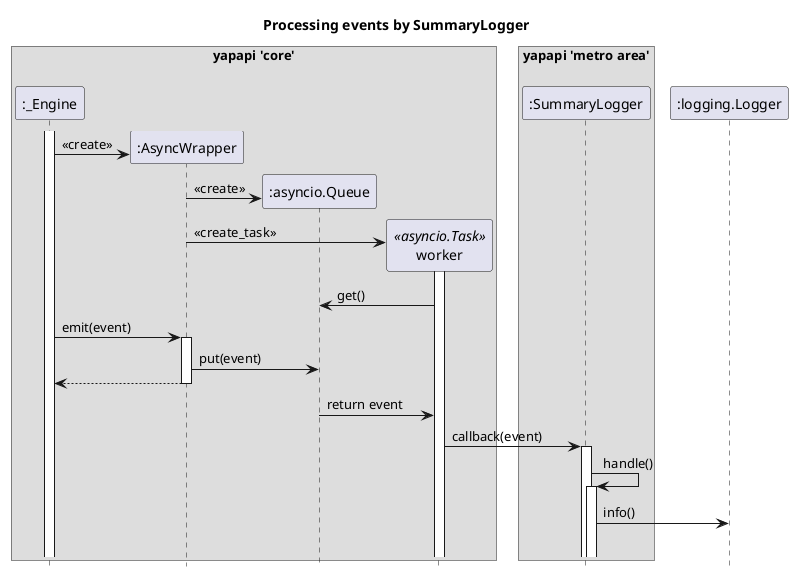 @startuml
title Processing events by SummaryLogger

hide footbox
skinparam BoxPadding 10

box "yapapi 'core'"
participant ":_Engine" as engine
participant ":AsyncWrapper" as wrapper
participant ":asyncio.Queue" as queue
participant "worker" as worker <<asyncio.Task>>
end box


box "yapapi 'metro area'"
participant ":SummaryLogger" as consumer
end box

participant ":logging.Logger" as logger

activate engine
create wrapper
engine -> wrapper : <<create>>

create queue
wrapper -> queue : <<create>>

create worker
wrapper -> worker : <<create_task>>
activate worker

worker -> queue : get()

engine -> wrapper ++ : emit(event)

wrapper -> queue : put(event)
return

queue -> worker : return event

worker -> consumer ++ : callback(event)
consumer -> consumer ++ : handle()
consumer -> logger : info()
|||

@enduml
